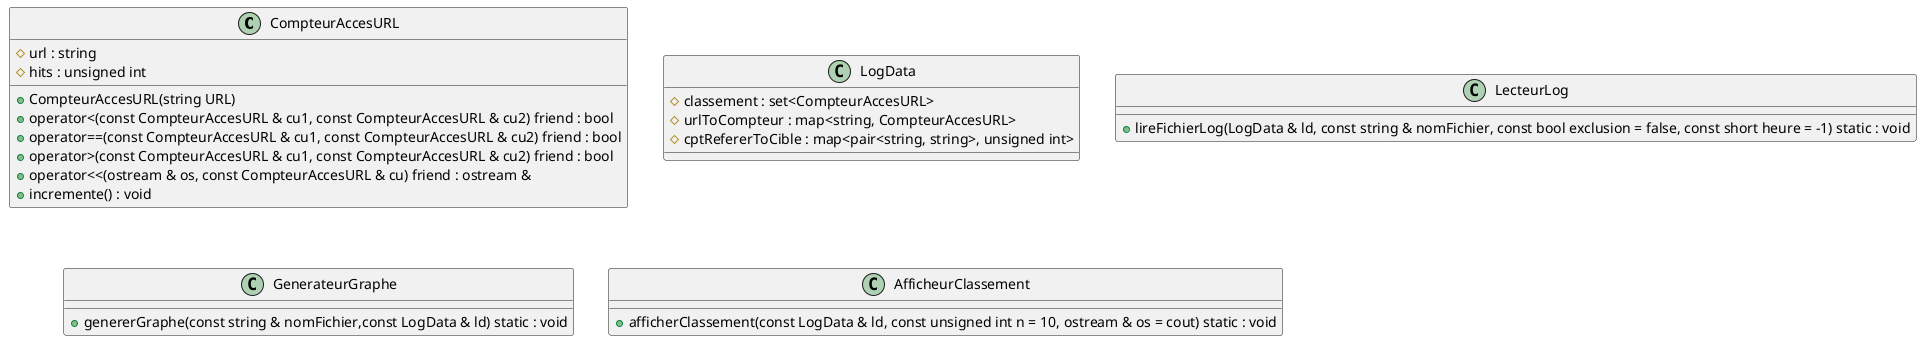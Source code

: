 @startuml

class CompteurAccesURL {
	#url : string
	#hits : unsigned int
	+CompteurAccesURL(string URL)
	+operator<(const CompteurAccesURL & cu1, const CompteurAccesURL & cu2) friend : bool
	+operator==(const CompteurAccesURL & cu1, const CompteurAccesURL & cu2) friend : bool
	+operator>(const CompteurAccesURL & cu1, const CompteurAccesURL & cu2) friend : bool
	+operator<<(ostream & os, const CompteurAccesURL & cu) friend : ostream &
	+incremente() : void
}

class LogData {
	#classement : set<CompteurAccesURL>
	#urlToCompteur : map<string, CompteurAccesURL>
	#cptRefererToCible : map<pair<string, string>, unsigned int>
}

class LecteurLog {
	+lireFichierLog(LogData & ld, const string & nomFichier, const bool exclusion = false, const short heure = -1) static : void
}

class GenerateurGraphe {
	+genererGraphe(const string & nomFichier,const LogData & ld) static : void
}

class AfficheurClassement {
	+afficherClassement(const LogData & ld, const unsigned int n = 10, ostream & os = cout) static : void
}

@enduml